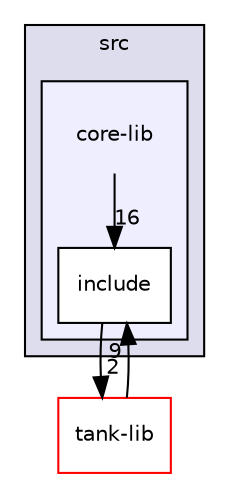 digraph "/home/michal/proi/projekt2/22l-proi-projekt-jakomulski-budnik-owienko/src/core-lib" {
  bgcolor=transparent;
  compound=true
  node [ fontsize="10", fontname="Helvetica"];
  edge [ labelfontsize="10", labelfontname="Helvetica"];
  subgraph clusterdir_68267d1309a1af8e8297ef4c3efbcdba {
    graph [ bgcolor="#ddddee", pencolor="black", label="src" fontname="Helvetica", fontsize="10", URL="dir_68267d1309a1af8e8297ef4c3efbcdba.html"]
  subgraph clusterdir_dd008488fb0da8829e2acca19721471d {
    graph [ bgcolor="#eeeeff", pencolor="black", label="" URL="dir_dd008488fb0da8829e2acca19721471d.html"];
    dir_dd008488fb0da8829e2acca19721471d [shape=plaintext label="core-lib"];
    dir_7a55c4326549fecb19b7bd890d4bff29 [shape=box label="include" color="black" fillcolor="white" style="filled" URL="dir_7a55c4326549fecb19b7bd890d4bff29.html"];
  }
  }
  dir_09862807db2014add90ed94978e55931 [shape=box label="tank-lib" color="red" URL="dir_09862807db2014add90ed94978e55931.html"];
  dir_7a55c4326549fecb19b7bd890d4bff29->dir_09862807db2014add90ed94978e55931 [headlabel="2", labeldistance=1.5 headhref="dir_000006_000016.html"];
  dir_09862807db2014add90ed94978e55931->dir_7a55c4326549fecb19b7bd890d4bff29 [headlabel="9", labeldistance=1.5 headhref="dir_000016_000006.html"];
  dir_dd008488fb0da8829e2acca19721471d->dir_7a55c4326549fecb19b7bd890d4bff29 [headlabel="16", labeldistance=1.5 headhref="dir_000005_000006.html"];
}
